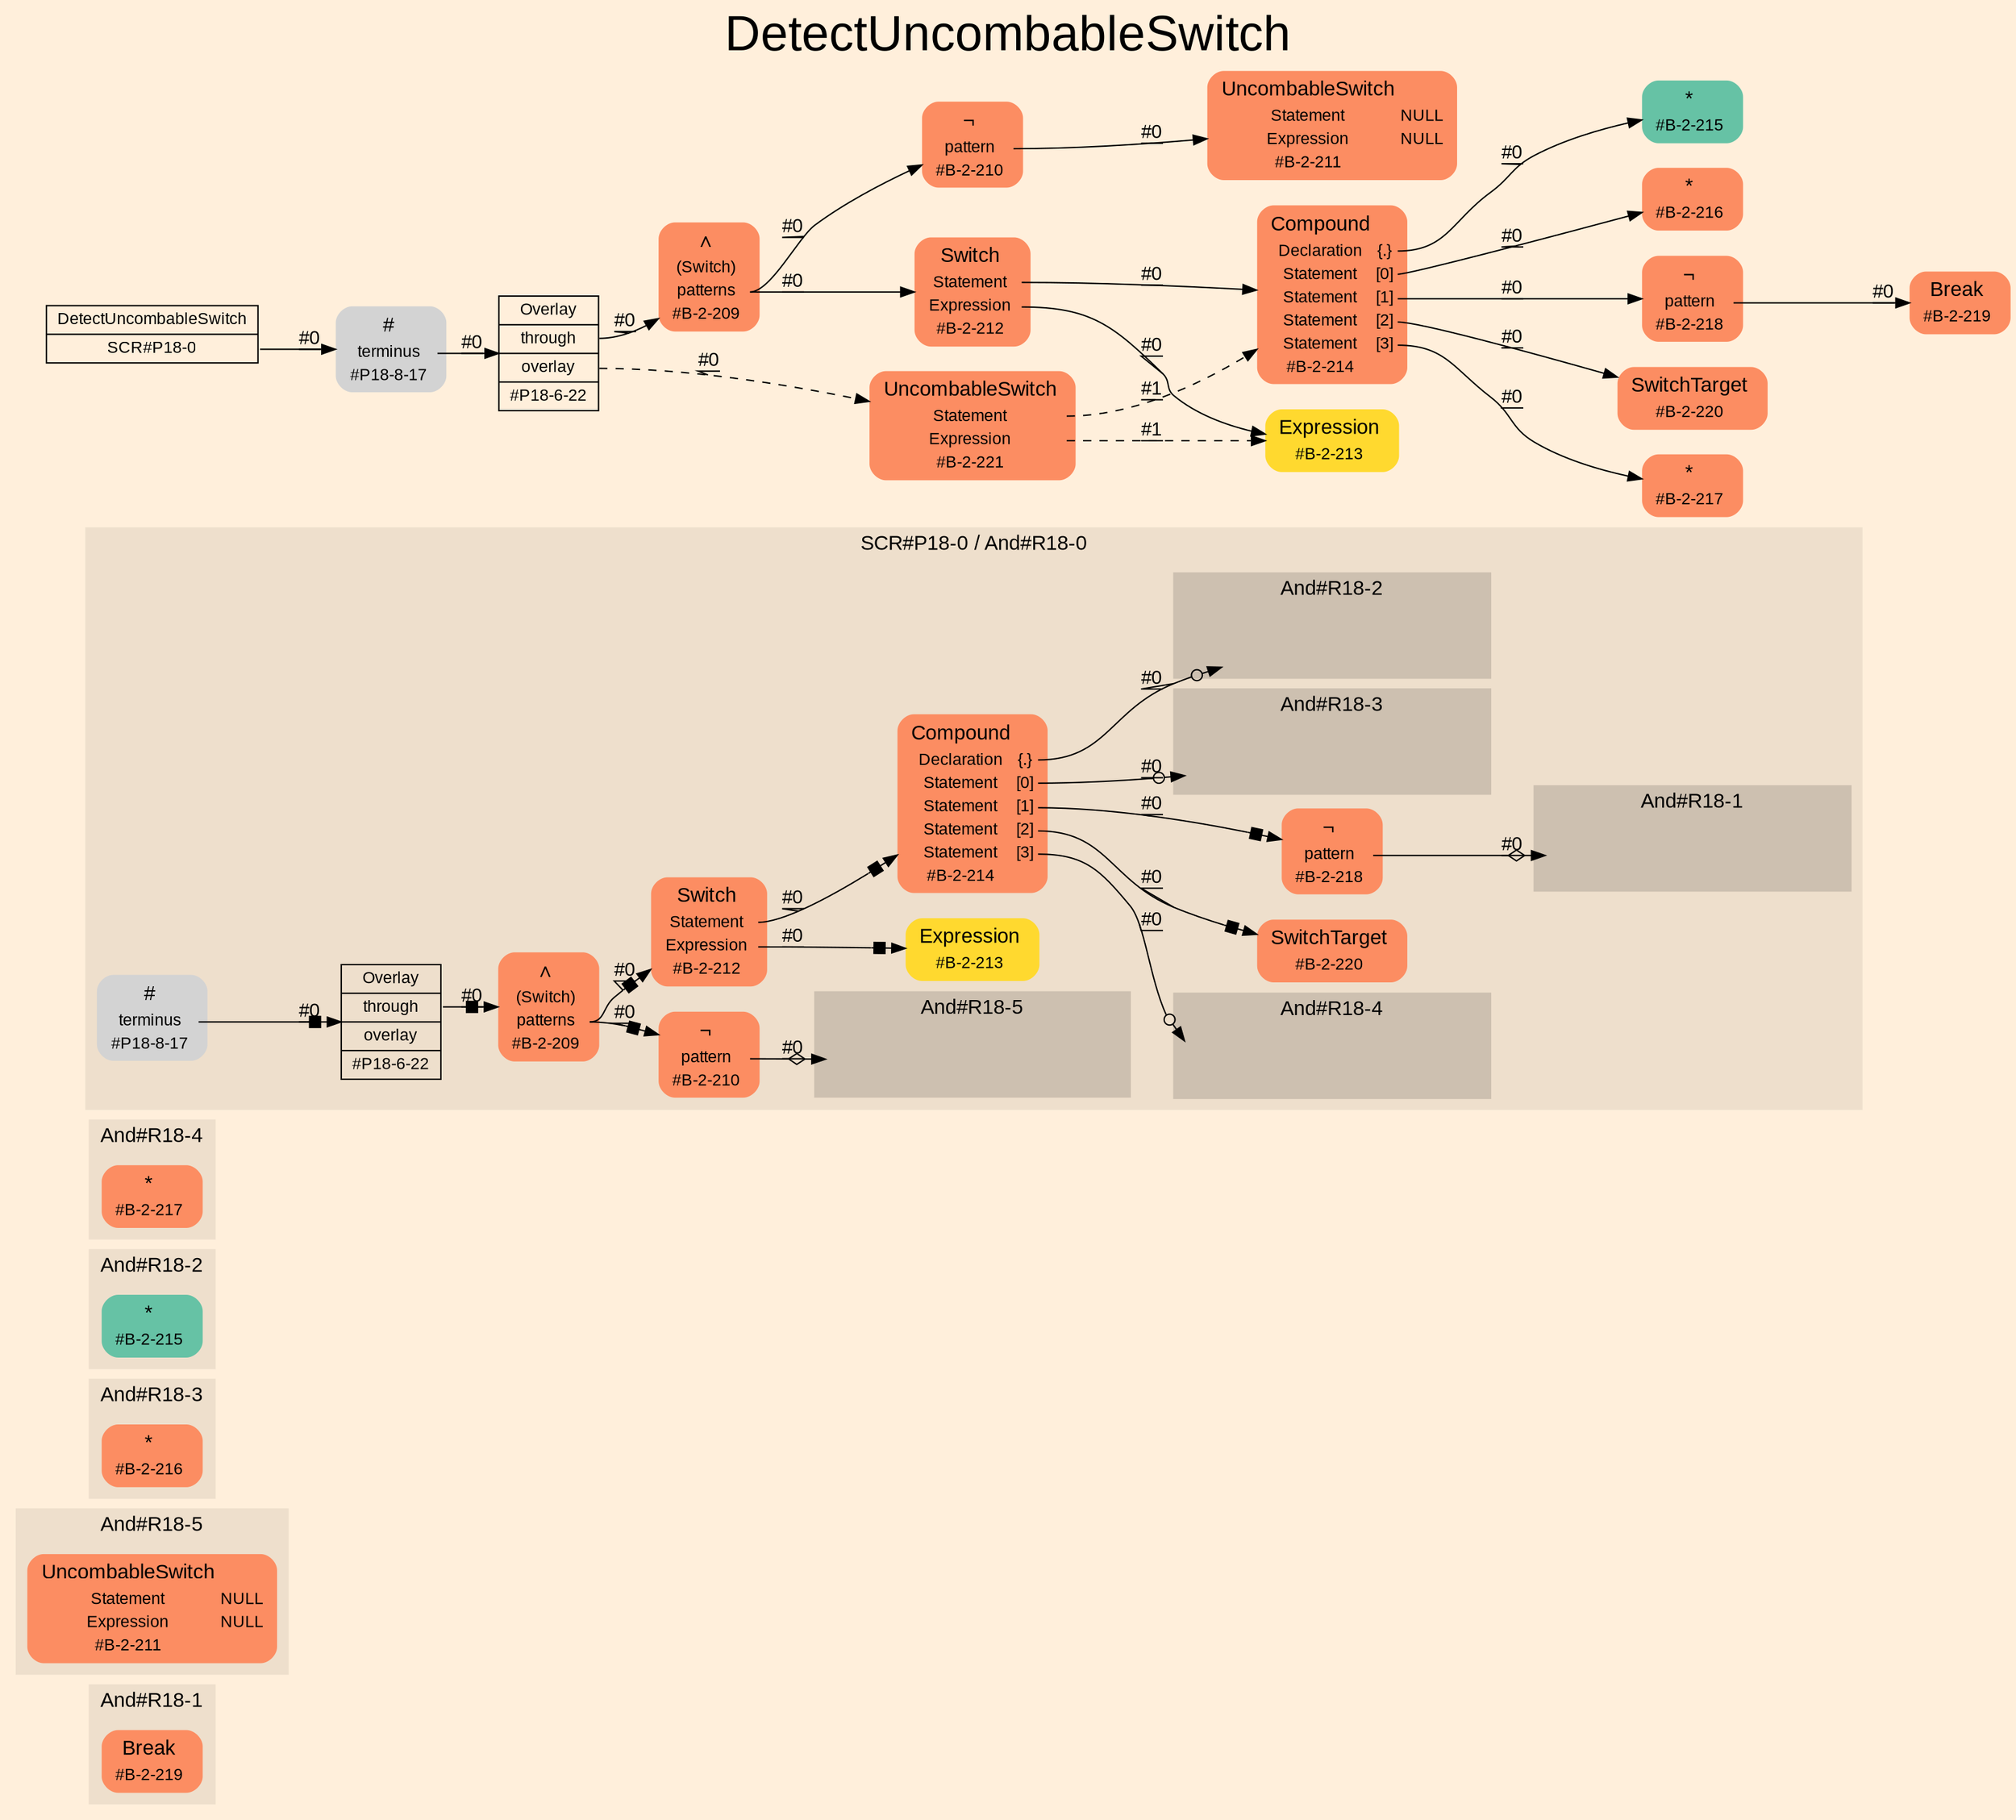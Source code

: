 digraph "DetectUncombableSwitch" {
label = "DetectUncombableSwitch"
labelloc = t
fontsize = "36"
graph [
    rankdir = "LR"
    ranksep = 0.3
    bgcolor = antiquewhite1
    color = black
    fontcolor = black
    fontname = "Arial"
];
node [
    fontname = "Arial"
];
edge [
    fontname = "Arial"
];

// -------------------- figure And#R18-1 --------------------
// -------- region And#R18-1 ----------
subgraph "clusterAnd#R18-1" {
    label = "And#R18-1"
    style = "filled"
    color = antiquewhite2
    fontsize = "15"
    // -------- block And#R18-1/#B-2-219 ----------
    "And#R18-1/#B-2-219" [
        shape = "plaintext"
        fillcolor = "/set28/2"
        label = <<TABLE BORDER="0" CELLBORDER="0" CELLSPACING="0">
         <TR><TD><FONT POINT-SIZE="15.0">Break</FONT></TD><TD></TD></TR>
         <TR><TD>#B-2-219</TD><TD PORT="port0"></TD></TR>
        </TABLE>>
        style = "rounded,filled"
        fontsize = "12"
    ];
    
}


// -------------------- figure And#R18-5 --------------------
// -------- region And#R18-5 ----------
subgraph "clusterAnd#R18-5" {
    label = "And#R18-5"
    style = "filled"
    color = antiquewhite2
    fontsize = "15"
    // -------- block And#R18-5/#B-2-211 ----------
    "And#R18-5/#B-2-211" [
        shape = "plaintext"
        fillcolor = "/set28/2"
        label = <<TABLE BORDER="0" CELLBORDER="0" CELLSPACING="0">
         <TR><TD><FONT POINT-SIZE="15.0">UncombableSwitch</FONT></TD><TD></TD></TR>
         <TR><TD>Statement</TD><TD PORT="port0">NULL</TD></TR>
         <TR><TD>Expression</TD><TD PORT="port1">NULL</TD></TR>
         <TR><TD>#B-2-211</TD><TD PORT="port2"></TD></TR>
        </TABLE>>
        style = "rounded,filled"
        fontsize = "12"
    ];
    
}


// -------------------- figure And#R18-3 --------------------
// -------- region And#R18-3 ----------
subgraph "clusterAnd#R18-3" {
    label = "And#R18-3"
    style = "filled"
    color = antiquewhite2
    fontsize = "15"
    // -------- block And#R18-3/#B-2-216 ----------
    "And#R18-3/#B-2-216" [
        shape = "plaintext"
        fillcolor = "/set28/2"
        label = <<TABLE BORDER="0" CELLBORDER="0" CELLSPACING="0">
         <TR><TD><FONT POINT-SIZE="15.0">*</FONT></TD><TD></TD></TR>
         <TR><TD>#B-2-216</TD><TD PORT="port0"></TD></TR>
        </TABLE>>
        style = "rounded,filled"
        fontsize = "12"
    ];
    
}


// -------------------- figure And#R18-2 --------------------
// -------- region And#R18-2 ----------
subgraph "clusterAnd#R18-2" {
    label = "And#R18-2"
    style = "filled"
    color = antiquewhite2
    fontsize = "15"
    // -------- block And#R18-2/#B-2-215 ----------
    "And#R18-2/#B-2-215" [
        shape = "plaintext"
        fillcolor = "/set28/1"
        label = <<TABLE BORDER="0" CELLBORDER="0" CELLSPACING="0">
         <TR><TD><FONT POINT-SIZE="15.0">*</FONT></TD><TD></TD></TR>
         <TR><TD>#B-2-215</TD><TD PORT="port0"></TD></TR>
        </TABLE>>
        style = "rounded,filled"
        fontsize = "12"
    ];
    
}


// -------------------- figure And#R18-4 --------------------
// -------- region And#R18-4 ----------
subgraph "clusterAnd#R18-4" {
    label = "And#R18-4"
    style = "filled"
    color = antiquewhite2
    fontsize = "15"
    // -------- block And#R18-4/#B-2-217 ----------
    "And#R18-4/#B-2-217" [
        shape = "plaintext"
        fillcolor = "/set28/2"
        label = <<TABLE BORDER="0" CELLBORDER="0" CELLSPACING="0">
         <TR><TD><FONT POINT-SIZE="15.0">*</FONT></TD><TD></TD></TR>
         <TR><TD>#B-2-217</TD><TD PORT="port0"></TD></TR>
        </TABLE>>
        style = "rounded,filled"
        fontsize = "12"
    ];
    
}


// -------------------- figure And#R18-0 --------------------
// -------- region And#R18-0 ----------
subgraph "clusterAnd#R18-0" {
    label = "SCR#P18-0 / And#R18-0"
    style = "filled"
    color = antiquewhite2
    fontsize = "15"
    // -------- block And#R18-0/#B-2-209 ----------
    "And#R18-0/#B-2-209" [
        shape = "plaintext"
        fillcolor = "/set28/2"
        label = <<TABLE BORDER="0" CELLBORDER="0" CELLSPACING="0">
         <TR><TD><FONT POINT-SIZE="15.0">∧</FONT></TD><TD></TD></TR>
         <TR><TD>(Switch)</TD><TD PORT="port0"></TD></TR>
         <TR><TD>patterns</TD><TD PORT="port1"></TD></TR>
         <TR><TD>#B-2-209</TD><TD PORT="port2"></TD></TR>
        </TABLE>>
        style = "rounded,filled"
        fontsize = "12"
    ];
    
    "And#R18-0/#B-2-209":port1 -> "And#R18-0/#B-2-210" [
        arrowhead="normalnonebox"
        label = "#0"
        decorate = true
        color = black
        fontcolor = black
    ];
    
    "And#R18-0/#B-2-209":port1 -> "And#R18-0/#B-2-212" [
        arrowhead="normalnonebox"
        label = "#0"
        decorate = true
        color = black
        fontcolor = black
    ];
    
    // -------- block And#R18-0/#B-2-210 ----------
    "And#R18-0/#B-2-210" [
        shape = "plaintext"
        fillcolor = "/set28/2"
        label = <<TABLE BORDER="0" CELLBORDER="0" CELLSPACING="0">
         <TR><TD><FONT POINT-SIZE="15.0">¬</FONT></TD><TD></TD></TR>
         <TR><TD>pattern</TD><TD PORT="port0"></TD></TR>
         <TR><TD>#B-2-210</TD><TD PORT="port1"></TD></TR>
        </TABLE>>
        style = "rounded,filled"
        fontsize = "12"
    ];
    
    "And#R18-0/#B-2-210":port0 -> "And#R18-0/And#R18-5/#B-2-211" [
        arrowhead="normalnoneodiamond"
        label = "#0"
        decorate = true
        color = black
        fontcolor = black
    ];
    
    // -------- block And#R18-0/#B-2-212 ----------
    "And#R18-0/#B-2-212" [
        shape = "plaintext"
        fillcolor = "/set28/2"
        label = <<TABLE BORDER="0" CELLBORDER="0" CELLSPACING="0">
         <TR><TD><FONT POINT-SIZE="15.0">Switch</FONT></TD><TD></TD></TR>
         <TR><TD>Statement</TD><TD PORT="port0"></TD></TR>
         <TR><TD>Expression</TD><TD PORT="port1"></TD></TR>
         <TR><TD>#B-2-212</TD><TD PORT="port2"></TD></TR>
        </TABLE>>
        style = "rounded,filled"
        fontsize = "12"
    ];
    
    "And#R18-0/#B-2-212":port0 -> "And#R18-0/#B-2-214" [
        arrowhead="normalnonebox"
        label = "#0"
        decorate = true
        color = black
        fontcolor = black
    ];
    
    "And#R18-0/#B-2-212":port1 -> "And#R18-0/#B-2-213" [
        arrowhead="normalnonebox"
        label = "#0"
        decorate = true
        color = black
        fontcolor = black
    ];
    
    // -------- block And#R18-0/#B-2-213 ----------
    "And#R18-0/#B-2-213" [
        shape = "plaintext"
        fillcolor = "/set28/6"
        label = <<TABLE BORDER="0" CELLBORDER="0" CELLSPACING="0">
         <TR><TD><FONT POINT-SIZE="15.0">Expression</FONT></TD><TD></TD></TR>
         <TR><TD>#B-2-213</TD><TD PORT="port0"></TD></TR>
        </TABLE>>
        style = "rounded,filled"
        fontsize = "12"
    ];
    
    // -------- block And#R18-0/#B-2-214 ----------
    "And#R18-0/#B-2-214" [
        shape = "plaintext"
        fillcolor = "/set28/2"
        label = <<TABLE BORDER="0" CELLBORDER="0" CELLSPACING="0">
         <TR><TD><FONT POINT-SIZE="15.0">Compound</FONT></TD><TD></TD></TR>
         <TR><TD>Declaration</TD><TD PORT="port0">{.}</TD></TR>
         <TR><TD>Statement</TD><TD PORT="port1">[0]</TD></TR>
         <TR><TD>Statement</TD><TD PORT="port2">[1]</TD></TR>
         <TR><TD>Statement</TD><TD PORT="port3">[2]</TD></TR>
         <TR><TD>Statement</TD><TD PORT="port4">[3]</TD></TR>
         <TR><TD>#B-2-214</TD><TD PORT="port5"></TD></TR>
        </TABLE>>
        style = "rounded,filled"
        fontsize = "12"
    ];
    
    "And#R18-0/#B-2-214":port0 -> "And#R18-0/And#R18-2/#B-2-215" [
        arrowhead="normalnoneodot"
        label = "#0"
        decorate = true
        color = black
        fontcolor = black
    ];
    
    "And#R18-0/#B-2-214":port1 -> "And#R18-0/And#R18-3/#B-2-216" [
        arrowhead="normalnoneodot"
        label = "#0"
        decorate = true
        color = black
        fontcolor = black
    ];
    
    "And#R18-0/#B-2-214":port2 -> "And#R18-0/#B-2-218" [
        arrowhead="normalnonebox"
        label = "#0"
        decorate = true
        color = black
        fontcolor = black
    ];
    
    "And#R18-0/#B-2-214":port3 -> "And#R18-0/#B-2-220" [
        arrowhead="normalnonebox"
        label = "#0"
        decorate = true
        color = black
        fontcolor = black
    ];
    
    "And#R18-0/#B-2-214":port4 -> "And#R18-0/And#R18-4/#B-2-217" [
        arrowhead="normalnoneodot"
        label = "#0"
        decorate = true
        color = black
        fontcolor = black
    ];
    
    // -------- block And#R18-0/#B-2-218 ----------
    "And#R18-0/#B-2-218" [
        shape = "plaintext"
        fillcolor = "/set28/2"
        label = <<TABLE BORDER="0" CELLBORDER="0" CELLSPACING="0">
         <TR><TD><FONT POINT-SIZE="15.0">¬</FONT></TD><TD></TD></TR>
         <TR><TD>pattern</TD><TD PORT="port0"></TD></TR>
         <TR><TD>#B-2-218</TD><TD PORT="port1"></TD></TR>
        </TABLE>>
        style = "rounded,filled"
        fontsize = "12"
    ];
    
    "And#R18-0/#B-2-218":port0 -> "And#R18-0/And#R18-1/#B-2-219" [
        arrowhead="normalnoneodiamond"
        label = "#0"
        decorate = true
        color = black
        fontcolor = black
    ];
    
    // -------- block And#R18-0/#B-2-220 ----------
    "And#R18-0/#B-2-220" [
        shape = "plaintext"
        fillcolor = "/set28/2"
        label = <<TABLE BORDER="0" CELLBORDER="0" CELLSPACING="0">
         <TR><TD><FONT POINT-SIZE="15.0">SwitchTarget</FONT></TD><TD></TD></TR>
         <TR><TD>#B-2-220</TD><TD PORT="port0"></TD></TR>
        </TABLE>>
        style = "rounded,filled"
        fontsize = "12"
    ];
    
    // -------- block And#R18-0/#P18-6-22 ----------
    "And#R18-0/#P18-6-22" [
        shape = "record"
        fillcolor = antiquewhite2
        label = "<fixed> Overlay | <port0> through | <port1> overlay | <port2> #P18-6-22"
        style = "filled"
        fontsize = "12"
        color = black
        fontcolor = black
    ];
    
    "And#R18-0/#P18-6-22":port0 -> "And#R18-0/#B-2-209" [
        arrowhead="normalnonebox"
        label = "#0"
        decorate = true
        color = black
        fontcolor = black
    ];
    
    // -------- block And#R18-0/#P18-8-17 ----------
    "And#R18-0/#P18-8-17" [
        shape = "plaintext"
        label = <<TABLE BORDER="0" CELLBORDER="0" CELLSPACING="0">
         <TR><TD><FONT POINT-SIZE="15.0">#</FONT></TD><TD></TD></TR>
         <TR><TD>terminus</TD><TD PORT="port0"></TD></TR>
         <TR><TD>#P18-8-17</TD><TD PORT="port1"></TD></TR>
        </TABLE>>
        style = "rounded,filled"
        fontsize = "12"
    ];
    
    "And#R18-0/#P18-8-17":port0 -> "And#R18-0/#P18-6-22" [
        arrowhead="normalnonebox"
        label = "#0"
        decorate = true
        color = black
        fontcolor = black
    ];
    
    // -------- region And#R18-0/And#R18-1 ----------
    subgraph "clusterAnd#R18-0/And#R18-1" {
        label = "And#R18-1"
        style = "filled"
        color = antiquewhite3
        fontsize = "15"
        // -------- block And#R18-0/And#R18-1/#B-2-219 ----------
        "And#R18-0/And#R18-1/#B-2-219" [
            shape = "none"
            style = "invisible"
        ];
        
    }
    
    // -------- region And#R18-0/And#R18-2 ----------
    subgraph "clusterAnd#R18-0/And#R18-2" {
        label = "And#R18-2"
        style = "filled"
        color = antiquewhite3
        fontsize = "15"
        // -------- block And#R18-0/And#R18-2/#B-2-215 ----------
        "And#R18-0/And#R18-2/#B-2-215" [
            shape = "none"
            style = "invisible"
        ];
        
    }
    
    // -------- region And#R18-0/And#R18-3 ----------
    subgraph "clusterAnd#R18-0/And#R18-3" {
        label = "And#R18-3"
        style = "filled"
        color = antiquewhite3
        fontsize = "15"
        // -------- block And#R18-0/And#R18-3/#B-2-216 ----------
        "And#R18-0/And#R18-3/#B-2-216" [
            shape = "none"
            style = "invisible"
        ];
        
    }
    
    // -------- region And#R18-0/And#R18-4 ----------
    subgraph "clusterAnd#R18-0/And#R18-4" {
        label = "And#R18-4"
        style = "filled"
        color = antiquewhite3
        fontsize = "15"
        // -------- block And#R18-0/And#R18-4/#B-2-217 ----------
        "And#R18-0/And#R18-4/#B-2-217" [
            shape = "none"
            style = "invisible"
        ];
        
    }
    
    // -------- region And#R18-0/And#R18-5 ----------
    subgraph "clusterAnd#R18-0/And#R18-5" {
        label = "And#R18-5"
        style = "filled"
        color = antiquewhite3
        fontsize = "15"
        // -------- block And#R18-0/And#R18-5/#B-2-211 ----------
        "And#R18-0/And#R18-5/#B-2-211" [
            shape = "none"
            style = "invisible"
        ];
        
    }
    
}


// -------------------- transformation figure --------------------
// -------- block CR#P18-0 ----------
"CR#P18-0" [
    shape = "record"
    fillcolor = antiquewhite1
    label = "<fixed> DetectUncombableSwitch | <port0> SCR#P18-0"
    style = "filled"
    fontsize = "12"
    color = black
    fontcolor = black
];

"CR#P18-0":port0 -> "#P18-8-17" [
    label = "#0"
    decorate = true
    color = black
    fontcolor = black
];

// -------- block #P18-8-17 ----------
"#P18-8-17" [
    shape = "plaintext"
    label = <<TABLE BORDER="0" CELLBORDER="0" CELLSPACING="0">
     <TR><TD><FONT POINT-SIZE="15.0">#</FONT></TD><TD></TD></TR>
     <TR><TD>terminus</TD><TD PORT="port0"></TD></TR>
     <TR><TD>#P18-8-17</TD><TD PORT="port1"></TD></TR>
    </TABLE>>
    style = "rounded,filled"
    fontsize = "12"
];

"#P18-8-17":port0 -> "#P18-6-22" [
    label = "#0"
    decorate = true
    color = black
    fontcolor = black
];

// -------- block #P18-6-22 ----------
"#P18-6-22" [
    shape = "record"
    fillcolor = antiquewhite1
    label = "<fixed> Overlay | <port0> through | <port1> overlay | <port2> #P18-6-22"
    style = "filled"
    fontsize = "12"
    color = black
    fontcolor = black
];

"#P18-6-22":port0 -> "#B-2-209" [
    label = "#0"
    decorate = true
    color = black
    fontcolor = black
];

"#P18-6-22":port1 -> "#B-2-221" [
    style="dashed"
    label = "#0"
    decorate = true
    color = black
    fontcolor = black
];

// -------- block #B-2-209 ----------
"#B-2-209" [
    shape = "plaintext"
    fillcolor = "/set28/2"
    label = <<TABLE BORDER="0" CELLBORDER="0" CELLSPACING="0">
     <TR><TD><FONT POINT-SIZE="15.0">∧</FONT></TD><TD></TD></TR>
     <TR><TD>(Switch)</TD><TD PORT="port0"></TD></TR>
     <TR><TD>patterns</TD><TD PORT="port1"></TD></TR>
     <TR><TD>#B-2-209</TD><TD PORT="port2"></TD></TR>
    </TABLE>>
    style = "rounded,filled"
    fontsize = "12"
];

"#B-2-209":port1 -> "#B-2-210" [
    label = "#0"
    decorate = true
    color = black
    fontcolor = black
];

"#B-2-209":port1 -> "#B-2-212" [
    label = "#0"
    decorate = true
    color = black
    fontcolor = black
];

// -------- block #B-2-210 ----------
"#B-2-210" [
    shape = "plaintext"
    fillcolor = "/set28/2"
    label = <<TABLE BORDER="0" CELLBORDER="0" CELLSPACING="0">
     <TR><TD><FONT POINT-SIZE="15.0">¬</FONT></TD><TD></TD></TR>
     <TR><TD>pattern</TD><TD PORT="port0"></TD></TR>
     <TR><TD>#B-2-210</TD><TD PORT="port1"></TD></TR>
    </TABLE>>
    style = "rounded,filled"
    fontsize = "12"
];

"#B-2-210":port0 -> "#B-2-211" [
    label = "#0"
    decorate = true
    color = black
    fontcolor = black
];

// -------- block #B-2-211 ----------
"#B-2-211" [
    shape = "plaintext"
    fillcolor = "/set28/2"
    label = <<TABLE BORDER="0" CELLBORDER="0" CELLSPACING="0">
     <TR><TD><FONT POINT-SIZE="15.0">UncombableSwitch</FONT></TD><TD></TD></TR>
     <TR><TD>Statement</TD><TD PORT="port0">NULL</TD></TR>
     <TR><TD>Expression</TD><TD PORT="port1">NULL</TD></TR>
     <TR><TD>#B-2-211</TD><TD PORT="port2"></TD></TR>
    </TABLE>>
    style = "rounded,filled"
    fontsize = "12"
];

// -------- block #B-2-212 ----------
"#B-2-212" [
    shape = "plaintext"
    fillcolor = "/set28/2"
    label = <<TABLE BORDER="0" CELLBORDER="0" CELLSPACING="0">
     <TR><TD><FONT POINT-SIZE="15.0">Switch</FONT></TD><TD></TD></TR>
     <TR><TD>Statement</TD><TD PORT="port0"></TD></TR>
     <TR><TD>Expression</TD><TD PORT="port1"></TD></TR>
     <TR><TD>#B-2-212</TD><TD PORT="port2"></TD></TR>
    </TABLE>>
    style = "rounded,filled"
    fontsize = "12"
];

"#B-2-212":port0 -> "#B-2-214" [
    label = "#0"
    decorate = true
    color = black
    fontcolor = black
];

"#B-2-212":port1 -> "#B-2-213" [
    label = "#0"
    decorate = true
    color = black
    fontcolor = black
];

// -------- block #B-2-214 ----------
"#B-2-214" [
    shape = "plaintext"
    fillcolor = "/set28/2"
    label = <<TABLE BORDER="0" CELLBORDER="0" CELLSPACING="0">
     <TR><TD><FONT POINT-SIZE="15.0">Compound</FONT></TD><TD></TD></TR>
     <TR><TD>Declaration</TD><TD PORT="port0">{.}</TD></TR>
     <TR><TD>Statement</TD><TD PORT="port1">[0]</TD></TR>
     <TR><TD>Statement</TD><TD PORT="port2">[1]</TD></TR>
     <TR><TD>Statement</TD><TD PORT="port3">[2]</TD></TR>
     <TR><TD>Statement</TD><TD PORT="port4">[3]</TD></TR>
     <TR><TD>#B-2-214</TD><TD PORT="port5"></TD></TR>
    </TABLE>>
    style = "rounded,filled"
    fontsize = "12"
];

"#B-2-214":port0 -> "#B-2-215" [
    label = "#0"
    decorate = true
    color = black
    fontcolor = black
];

"#B-2-214":port1 -> "#B-2-216" [
    label = "#0"
    decorate = true
    color = black
    fontcolor = black
];

"#B-2-214":port2 -> "#B-2-218" [
    label = "#0"
    decorate = true
    color = black
    fontcolor = black
];

"#B-2-214":port3 -> "#B-2-220" [
    label = "#0"
    decorate = true
    color = black
    fontcolor = black
];

"#B-2-214":port4 -> "#B-2-217" [
    label = "#0"
    decorate = true
    color = black
    fontcolor = black
];

// -------- block #B-2-215 ----------
"#B-2-215" [
    shape = "plaintext"
    fillcolor = "/set28/1"
    label = <<TABLE BORDER="0" CELLBORDER="0" CELLSPACING="0">
     <TR><TD><FONT POINT-SIZE="15.0">*</FONT></TD><TD></TD></TR>
     <TR><TD>#B-2-215</TD><TD PORT="port0"></TD></TR>
    </TABLE>>
    style = "rounded,filled"
    fontsize = "12"
];

// -------- block #B-2-216 ----------
"#B-2-216" [
    shape = "plaintext"
    fillcolor = "/set28/2"
    label = <<TABLE BORDER="0" CELLBORDER="0" CELLSPACING="0">
     <TR><TD><FONT POINT-SIZE="15.0">*</FONT></TD><TD></TD></TR>
     <TR><TD>#B-2-216</TD><TD PORT="port0"></TD></TR>
    </TABLE>>
    style = "rounded,filled"
    fontsize = "12"
];

// -------- block #B-2-218 ----------
"#B-2-218" [
    shape = "plaintext"
    fillcolor = "/set28/2"
    label = <<TABLE BORDER="0" CELLBORDER="0" CELLSPACING="0">
     <TR><TD><FONT POINT-SIZE="15.0">¬</FONT></TD><TD></TD></TR>
     <TR><TD>pattern</TD><TD PORT="port0"></TD></TR>
     <TR><TD>#B-2-218</TD><TD PORT="port1"></TD></TR>
    </TABLE>>
    style = "rounded,filled"
    fontsize = "12"
];

"#B-2-218":port0 -> "#B-2-219" [
    label = "#0"
    decorate = true
    color = black
    fontcolor = black
];

// -------- block #B-2-219 ----------
"#B-2-219" [
    shape = "plaintext"
    fillcolor = "/set28/2"
    label = <<TABLE BORDER="0" CELLBORDER="0" CELLSPACING="0">
     <TR><TD><FONT POINT-SIZE="15.0">Break</FONT></TD><TD></TD></TR>
     <TR><TD>#B-2-219</TD><TD PORT="port0"></TD></TR>
    </TABLE>>
    style = "rounded,filled"
    fontsize = "12"
];

// -------- block #B-2-220 ----------
"#B-2-220" [
    shape = "plaintext"
    fillcolor = "/set28/2"
    label = <<TABLE BORDER="0" CELLBORDER="0" CELLSPACING="0">
     <TR><TD><FONT POINT-SIZE="15.0">SwitchTarget</FONT></TD><TD></TD></TR>
     <TR><TD>#B-2-220</TD><TD PORT="port0"></TD></TR>
    </TABLE>>
    style = "rounded,filled"
    fontsize = "12"
];

// -------- block #B-2-217 ----------
"#B-2-217" [
    shape = "plaintext"
    fillcolor = "/set28/2"
    label = <<TABLE BORDER="0" CELLBORDER="0" CELLSPACING="0">
     <TR><TD><FONT POINT-SIZE="15.0">*</FONT></TD><TD></TD></TR>
     <TR><TD>#B-2-217</TD><TD PORT="port0"></TD></TR>
    </TABLE>>
    style = "rounded,filled"
    fontsize = "12"
];

// -------- block #B-2-213 ----------
"#B-2-213" [
    shape = "plaintext"
    fillcolor = "/set28/6"
    label = <<TABLE BORDER="0" CELLBORDER="0" CELLSPACING="0">
     <TR><TD><FONT POINT-SIZE="15.0">Expression</FONT></TD><TD></TD></TR>
     <TR><TD>#B-2-213</TD><TD PORT="port0"></TD></TR>
    </TABLE>>
    style = "rounded,filled"
    fontsize = "12"
];

// -------- block #B-2-221 ----------
"#B-2-221" [
    shape = "plaintext"
    fillcolor = "/set28/2"
    label = <<TABLE BORDER="0" CELLBORDER="0" CELLSPACING="0">
     <TR><TD><FONT POINT-SIZE="15.0">UncombableSwitch</FONT></TD><TD></TD></TR>
     <TR><TD>Statement</TD><TD PORT="port0"></TD></TR>
     <TR><TD>Expression</TD><TD PORT="port1"></TD></TR>
     <TR><TD>#B-2-221</TD><TD PORT="port2"></TD></TR>
    </TABLE>>
    style = "rounded,filled"
    fontsize = "12"
];

"#B-2-221":port0 -> "#B-2-214" [
    style="dashed"
    label = "#1"
    decorate = true
    color = black
    fontcolor = black
];

"#B-2-221":port1 -> "#B-2-213" [
    style="dashed"
    label = "#1"
    decorate = true
    color = black
    fontcolor = black
];


}
